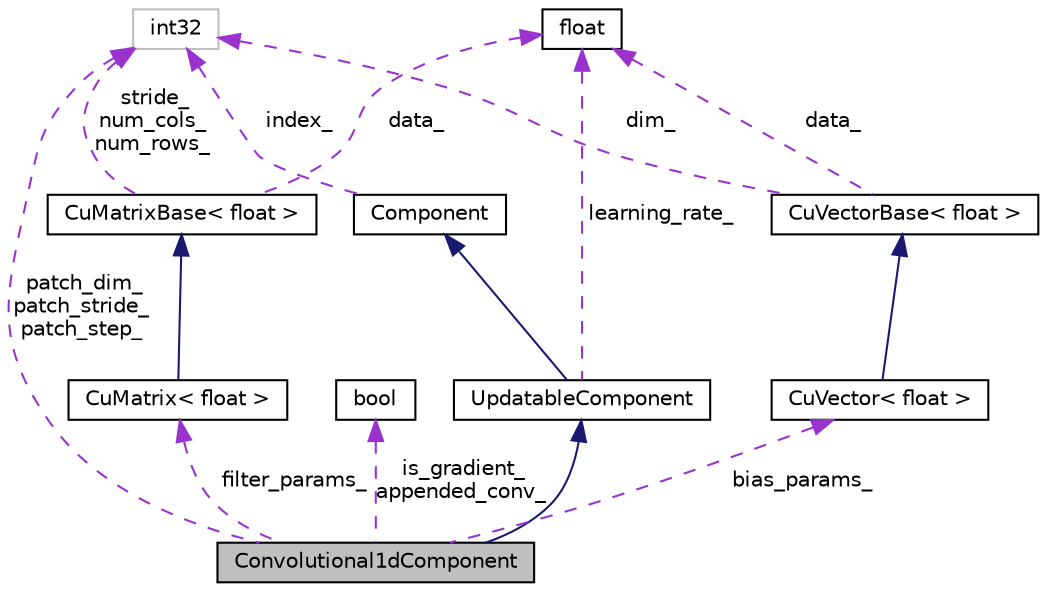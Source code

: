 digraph "Convolutional1dComponent"
{
  edge [fontname="Helvetica",fontsize="10",labelfontname="Helvetica",labelfontsize="10"];
  node [fontname="Helvetica",fontsize="10",shape=record];
  Node3 [label="Convolutional1dComponent",height=0.2,width=0.4,color="black", fillcolor="grey75", style="filled", fontcolor="black"];
  Node4 -> Node3 [dir="back",color="midnightblue",fontsize="10",style="solid",fontname="Helvetica"];
  Node4 [label="UpdatableComponent",height=0.2,width=0.4,color="black", fillcolor="white", style="filled",URL="$classkaldi_1_1nnet2_1_1UpdatableComponent.html",tooltip="Class UpdatableComponent is a Component which has trainable parameters and contains some global param..."];
  Node5 -> Node4 [dir="back",color="midnightblue",fontsize="10",style="solid",fontname="Helvetica"];
  Node5 [label="Component",height=0.2,width=0.4,color="black", fillcolor="white", style="filled",URL="$classkaldi_1_1nnet2_1_1Component.html",tooltip="Abstract class, basic element of the network, it is a box with defined inputs, outputs, and tranformation functions interface. "];
  Node6 -> Node5 [dir="back",color="darkorchid3",fontsize="10",style="dashed",label=" index_" ,fontname="Helvetica"];
  Node6 [label="int32",height=0.2,width=0.4,color="grey75", fillcolor="white", style="filled"];
  Node7 -> Node4 [dir="back",color="darkorchid3",fontsize="10",style="dashed",label=" learning_rate_" ,fontname="Helvetica"];
  Node7 [label="float",height=0.2,width=0.4,color="black", fillcolor="white", style="filled",URL="$classfloat.html"];
  Node8 -> Node3 [dir="back",color="darkorchid3",fontsize="10",style="dashed",label=" is_gradient_\nappended_conv_" ,fontname="Helvetica"];
  Node8 [label="bool",height=0.2,width=0.4,color="black", fillcolor="white", style="filled",URL="$classbool.html"];
  Node9 -> Node3 [dir="back",color="darkorchid3",fontsize="10",style="dashed",label=" filter_params_" ,fontname="Helvetica"];
  Node9 [label="CuMatrix\< float \>",height=0.2,width=0.4,color="black", fillcolor="white", style="filled",URL="$classkaldi_1_1CuMatrix.html"];
  Node10 -> Node9 [dir="back",color="midnightblue",fontsize="10",style="solid",fontname="Helvetica"];
  Node10 [label="CuMatrixBase\< float \>",height=0.2,width=0.4,color="black", fillcolor="white", style="filled",URL="$classkaldi_1_1CuMatrixBase.html"];
  Node7 -> Node10 [dir="back",color="darkorchid3",fontsize="10",style="dashed",label=" data_" ,fontname="Helvetica"];
  Node6 -> Node10 [dir="back",color="darkorchid3",fontsize="10",style="dashed",label=" stride_\nnum_cols_\nnum_rows_" ,fontname="Helvetica"];
  Node11 -> Node3 [dir="back",color="darkorchid3",fontsize="10",style="dashed",label=" bias_params_" ,fontname="Helvetica"];
  Node11 [label="CuVector\< float \>",height=0.2,width=0.4,color="black", fillcolor="white", style="filled",URL="$classkaldi_1_1CuVector.html"];
  Node12 -> Node11 [dir="back",color="midnightblue",fontsize="10",style="solid",fontname="Helvetica"];
  Node12 [label="CuVectorBase\< float \>",height=0.2,width=0.4,color="black", fillcolor="white", style="filled",URL="$classkaldi_1_1CuVectorBase.html"];
  Node7 -> Node12 [dir="back",color="darkorchid3",fontsize="10",style="dashed",label=" data_" ,fontname="Helvetica"];
  Node6 -> Node12 [dir="back",color="darkorchid3",fontsize="10",style="dashed",label=" dim_" ,fontname="Helvetica"];
  Node6 -> Node3 [dir="back",color="darkorchid3",fontsize="10",style="dashed",label=" patch_dim_\npatch_stride_\npatch_step_" ,fontname="Helvetica"];
}
